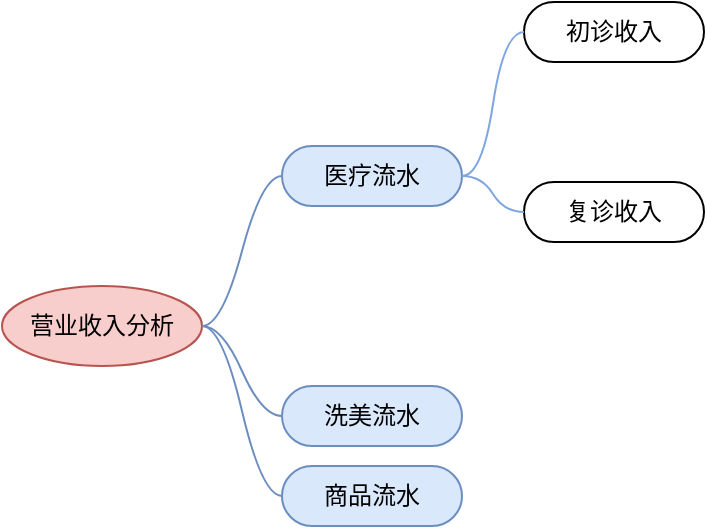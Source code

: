 <mxfile version="14.7.5" type="github">
  <diagram id="KUTu0ondHvyZYjYNmRvM" name="营业收入分析">
    <mxGraphModel dx="1426" dy="803" grid="1" gridSize="10" guides="1" tooltips="1" connect="1" arrows="1" fold="1" page="1" pageScale="1" pageWidth="1169" pageHeight="1654" math="0" shadow="0">
      <root>
        <mxCell id="0" />
        <mxCell id="1" parent="0" />
        <mxCell id="lm0vqX43tQriD2dI6bJ_-12" value="营业收入分析" style="ellipse;whiteSpace=wrap;html=1;align=center;newEdgeStyle={&quot;edgeStyle&quot;:&quot;entityRelationEdgeStyle&quot;,&quot;startArrow&quot;:&quot;none&quot;,&quot;endArrow&quot;:&quot;none&quot;,&quot;segment&quot;:10,&quot;curved&quot;:1};treeFolding=1;treeMoving=1;strokeColor=#b85450;fillColor=#f8cecc;" vertex="1" parent="1">
          <mxGeometry x="140" y="270" width="100" height="40" as="geometry" />
        </mxCell>
        <mxCell id="lm0vqX43tQriD2dI6bJ_-13" value="医疗流水" style="whiteSpace=wrap;html=1;rounded=1;arcSize=50;align=center;verticalAlign=middle;strokeWidth=1;autosize=1;spacing=4;treeFolding=1;treeMoving=1;newEdgeStyle={&quot;edgeStyle&quot;:&quot;entityRelationEdgeStyle&quot;,&quot;startArrow&quot;:&quot;none&quot;,&quot;endArrow&quot;:&quot;none&quot;,&quot;segment&quot;:10,&quot;curved&quot;:1};fillColor=#dae8fc;strokeColor=#6c8ebf;" vertex="1" parent="1">
          <mxGeometry x="280" y="200" width="90" height="30" as="geometry" />
        </mxCell>
        <mxCell id="lm0vqX43tQriD2dI6bJ_-14" value="" style="edgeStyle=entityRelationEdgeStyle;startArrow=none;endArrow=none;segment=10;curved=1;strokeColor=#6c8ebf;exitX=1;exitY=0.5;exitDx=0;exitDy=0;fillColor=#dae8fc;" edge="1" target="lm0vqX43tQriD2dI6bJ_-13" parent="1" source="lm0vqX43tQriD2dI6bJ_-12">
          <mxGeometry relative="1" as="geometry">
            <mxPoint x="260" y="230" as="sourcePoint" />
          </mxGeometry>
        </mxCell>
        <mxCell id="lm0vqX43tQriD2dI6bJ_-15" value="洗美流水" style="whiteSpace=wrap;html=1;rounded=1;arcSize=50;align=center;verticalAlign=middle;strokeWidth=1;autosize=1;spacing=4;treeFolding=1;treeMoving=1;newEdgeStyle={&quot;edgeStyle&quot;:&quot;entityRelationEdgeStyle&quot;,&quot;startArrow&quot;:&quot;none&quot;,&quot;endArrow&quot;:&quot;none&quot;,&quot;segment&quot;:10,&quot;curved&quot;:1};fillColor=#dae8fc;strokeColor=#6c8ebf;" vertex="1" parent="1">
          <mxGeometry x="280" y="320" width="90" height="30" as="geometry" />
        </mxCell>
        <mxCell id="lm0vqX43tQriD2dI6bJ_-16" value="" style="edgeStyle=entityRelationEdgeStyle;startArrow=none;endArrow=none;segment=10;curved=1;strokeColor=#6c8ebf;exitX=1;exitY=0.5;exitDx=0;exitDy=0;fillColor=#dae8fc;" edge="1" target="lm0vqX43tQriD2dI6bJ_-15" parent="1" source="lm0vqX43tQriD2dI6bJ_-12">
          <mxGeometry relative="1" as="geometry">
            <mxPoint x="269" y="320" as="sourcePoint" />
          </mxGeometry>
        </mxCell>
        <mxCell id="lm0vqX43tQriD2dI6bJ_-17" value="商品流水" style="whiteSpace=wrap;html=1;rounded=1;arcSize=50;align=center;verticalAlign=middle;strokeWidth=1;autosize=1;spacing=4;treeFolding=1;treeMoving=1;newEdgeStyle={&quot;edgeStyle&quot;:&quot;entityRelationEdgeStyle&quot;,&quot;startArrow&quot;:&quot;none&quot;,&quot;endArrow&quot;:&quot;none&quot;,&quot;segment&quot;:10,&quot;curved&quot;:1};fillColor=#dae8fc;strokeColor=#6c8ebf;" vertex="1" parent="1">
          <mxGeometry x="280" y="360" width="90" height="30" as="geometry" />
        </mxCell>
        <mxCell id="lm0vqX43tQriD2dI6bJ_-18" value="" style="edgeStyle=entityRelationEdgeStyle;startArrow=none;endArrow=none;segment=10;curved=1;strokeColor=#6c8ebf;exitX=1;exitY=0.5;exitDx=0;exitDy=0;fillColor=#dae8fc;" edge="1" target="lm0vqX43tQriD2dI6bJ_-17" parent="1" source="lm0vqX43tQriD2dI6bJ_-12">
          <mxGeometry relative="1" as="geometry">
            <mxPoint x="280" y="450" as="sourcePoint" />
          </mxGeometry>
        </mxCell>
        <mxCell id="lm0vqX43tQriD2dI6bJ_-21" value="初诊收入" style="whiteSpace=wrap;html=1;rounded=1;arcSize=50;align=center;verticalAlign=middle;strokeWidth=1;autosize=1;spacing=4;treeFolding=1;treeMoving=1;newEdgeStyle={&quot;edgeStyle&quot;:&quot;entityRelationEdgeStyle&quot;,&quot;startArrow&quot;:&quot;none&quot;,&quot;endArrow&quot;:&quot;none&quot;,&quot;segment&quot;:10,&quot;curved&quot;:1};" vertex="1" parent="1">
          <mxGeometry x="401" y="128" width="90" height="30" as="geometry" />
        </mxCell>
        <mxCell id="lm0vqX43tQriD2dI6bJ_-22" value="" style="edgeStyle=entityRelationEdgeStyle;startArrow=none;endArrow=none;segment=10;curved=1;strokeColor=#7EA6E0;" edge="1" target="lm0vqX43tQriD2dI6bJ_-21" parent="1" source="lm0vqX43tQriD2dI6bJ_-13">
          <mxGeometry relative="1" as="geometry">
            <mxPoint x="380" y="240" as="sourcePoint" />
          </mxGeometry>
        </mxCell>
        <mxCell id="lm0vqX43tQriD2dI6bJ_-23" value="复诊收入" style="whiteSpace=wrap;html=1;rounded=1;arcSize=50;align=center;verticalAlign=middle;strokeWidth=1;autosize=1;spacing=4;treeFolding=1;treeMoving=1;newEdgeStyle={&quot;edgeStyle&quot;:&quot;entityRelationEdgeStyle&quot;,&quot;startArrow&quot;:&quot;none&quot;,&quot;endArrow&quot;:&quot;none&quot;,&quot;segment&quot;:10,&quot;curved&quot;:1};" vertex="1" parent="1">
          <mxGeometry x="401" y="218" width="90" height="30" as="geometry" />
        </mxCell>
        <mxCell id="lm0vqX43tQriD2dI6bJ_-24" value="" style="edgeStyle=entityRelationEdgeStyle;startArrow=none;endArrow=none;segment=10;curved=1;strokeColor=#7EA6E0;exitX=1;exitY=0.5;exitDx=0;exitDy=0;" edge="1" target="lm0vqX43tQriD2dI6bJ_-23" parent="1" source="lm0vqX43tQriD2dI6bJ_-13">
          <mxGeometry relative="1" as="geometry">
            <mxPoint x="380" y="260" as="sourcePoint" />
          </mxGeometry>
        </mxCell>
      </root>
    </mxGraphModel>
  </diagram>
</mxfile>
